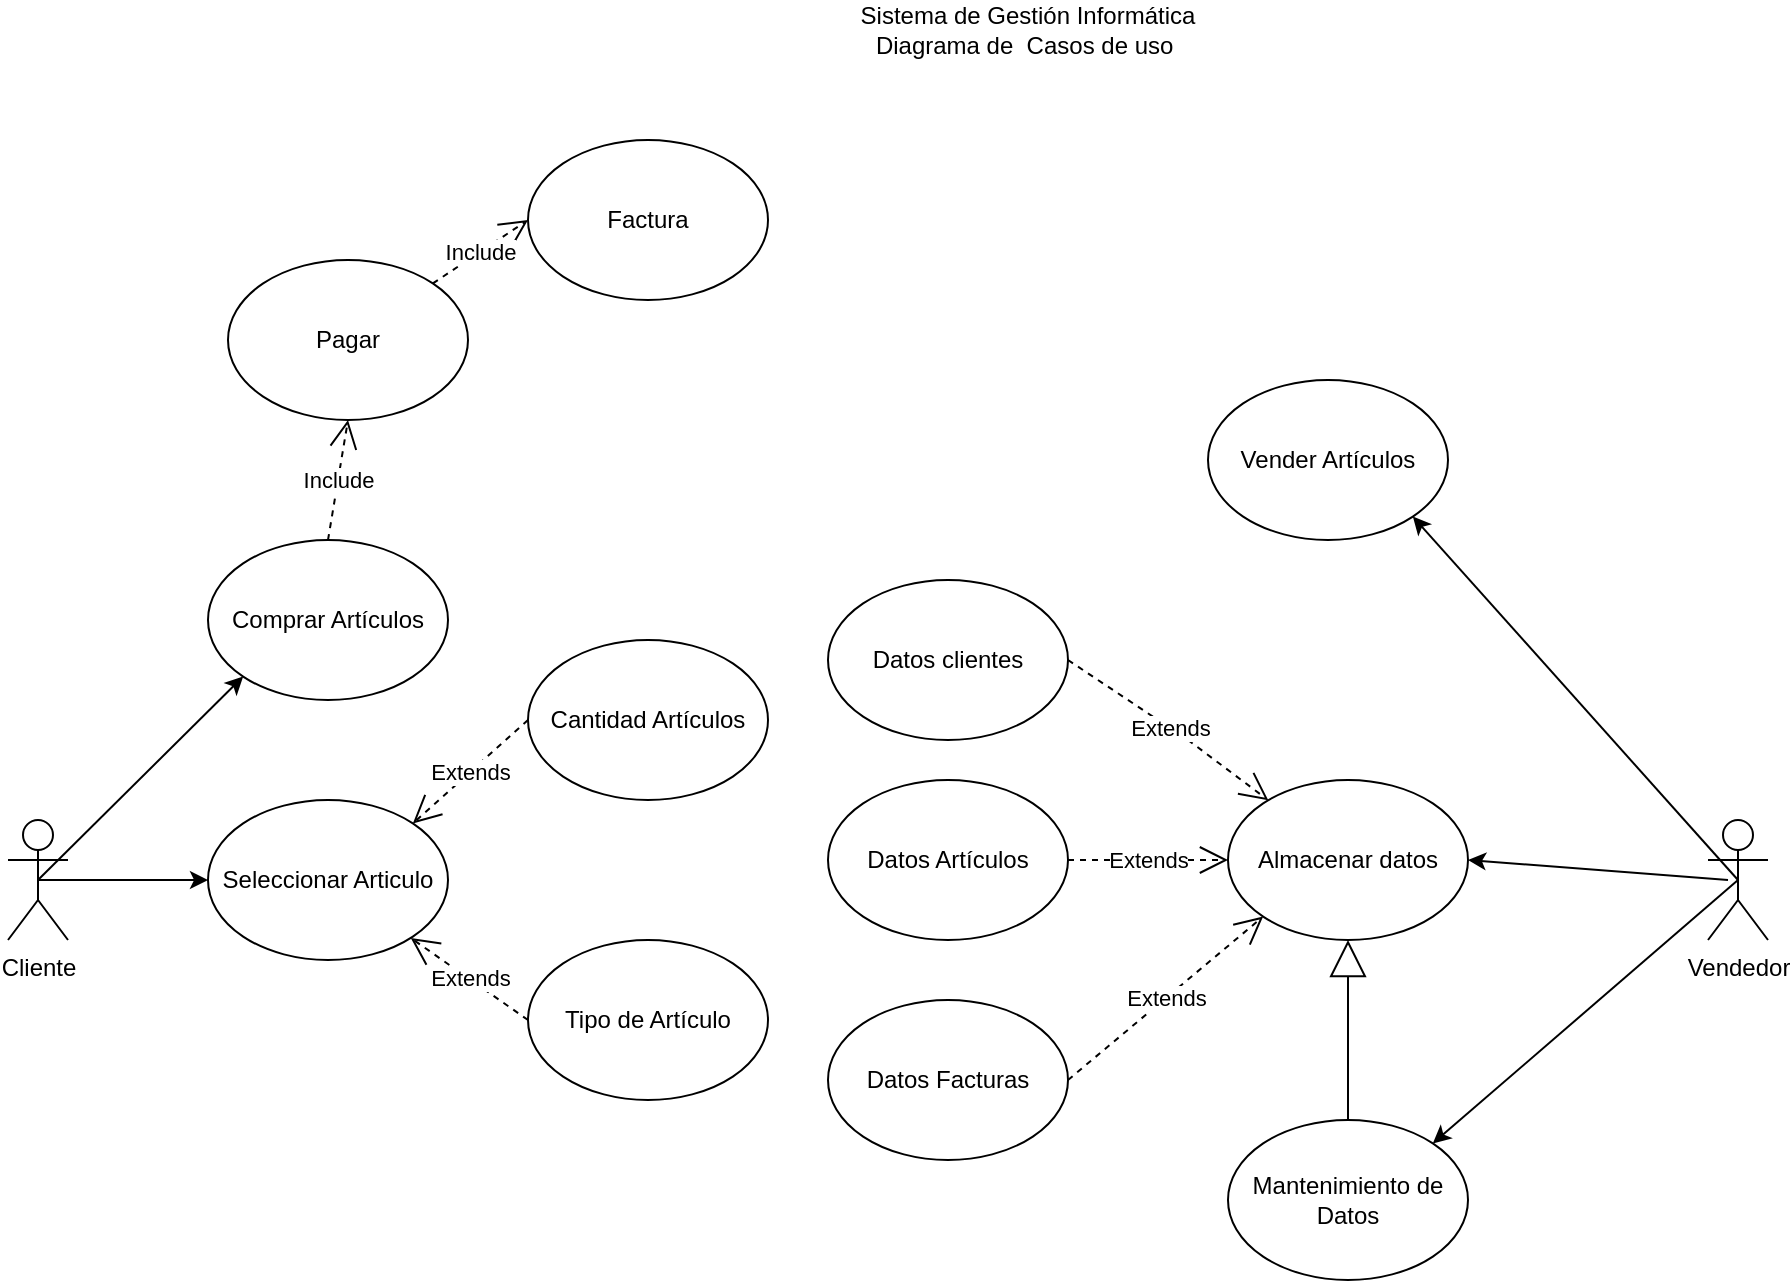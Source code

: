 <mxfile version="16.5.1" type="device"><diagram id="HxxridBuUnWu1Kt8p2wD" name="Página-1"><mxGraphModel dx="1102" dy="1025" grid="1" gridSize="10" guides="1" tooltips="1" connect="1" arrows="1" fold="1" page="1" pageScale="1" pageWidth="827" pageHeight="1169" math="0" shadow="0"><root><mxCell id="0"/><mxCell id="1" parent="0"/><mxCell id="GYk6xWr8zASkfC4AbhOi-1" value="Cliente" style="shape=umlActor;verticalLabelPosition=bottom;verticalAlign=top;html=1;outlineConnect=0;" vertex="1" parent="1"><mxGeometry x="60" y="470" width="30" height="60" as="geometry"/></mxCell><mxCell id="GYk6xWr8zASkfC4AbhOi-2" value="Vendedor" style="shape=umlActor;verticalLabelPosition=bottom;verticalAlign=top;html=1;outlineConnect=0;" vertex="1" parent="1"><mxGeometry x="910" y="470" width="30" height="60" as="geometry"/></mxCell><mxCell id="GYk6xWr8zASkfC4AbhOi-3" value="Comprar Artículos" style="ellipse;whiteSpace=wrap;html=1;" vertex="1" parent="1"><mxGeometry x="160" y="330" width="120" height="80" as="geometry"/></mxCell><mxCell id="GYk6xWr8zASkfC4AbhOi-5" value="Vender Artículos" style="ellipse;whiteSpace=wrap;html=1;" vertex="1" parent="1"><mxGeometry x="660" y="250" width="120" height="80" as="geometry"/></mxCell><mxCell id="GYk6xWr8zASkfC4AbhOi-6" value="" style="endArrow=classic;html=1;rounded=0;entryX=1;entryY=1;entryDx=0;entryDy=0;exitX=0.5;exitY=0.5;exitDx=0;exitDy=0;exitPerimeter=0;" edge="1" parent="1" source="GYk6xWr8zASkfC4AbhOi-2" target="GYk6xWr8zASkfC4AbhOi-5"><mxGeometry width="50" height="50" relative="1" as="geometry"><mxPoint x="460" y="650" as="sourcePoint"/><mxPoint x="720" y="340" as="targetPoint"/></mxGeometry></mxCell><mxCell id="GYk6xWr8zASkfC4AbhOi-7" value="Almacenar datos" style="ellipse;whiteSpace=wrap;html=1;" vertex="1" parent="1"><mxGeometry x="670" y="450" width="120" height="80" as="geometry"/></mxCell><mxCell id="GYk6xWr8zASkfC4AbhOi-8" value="Datos clientes" style="ellipse;whiteSpace=wrap;html=1;" vertex="1" parent="1"><mxGeometry x="470" y="350" width="120" height="80" as="geometry"/></mxCell><mxCell id="GYk6xWr8zASkfC4AbhOi-9" value="Datos Artículos" style="ellipse;whiteSpace=wrap;html=1;" vertex="1" parent="1"><mxGeometry x="470" y="450" width="120" height="80" as="geometry"/></mxCell><mxCell id="GYk6xWr8zASkfC4AbhOi-10" value="Datos Facturas" style="ellipse;whiteSpace=wrap;html=1;" vertex="1" parent="1"><mxGeometry x="470" y="560" width="120" height="80" as="geometry"/></mxCell><mxCell id="GYk6xWr8zASkfC4AbhOi-11" value="Extends" style="endArrow=open;endSize=12;dashed=1;html=1;rounded=0;exitX=1;exitY=0.5;exitDx=0;exitDy=0;" edge="1" parent="1" source="GYk6xWr8zASkfC4AbhOi-8" target="GYk6xWr8zASkfC4AbhOi-7"><mxGeometry width="160" relative="1" as="geometry"><mxPoint x="400" y="620" as="sourcePoint"/><mxPoint x="560" y="620" as="targetPoint"/><Array as="points"><mxPoint x="650" y="430"/></Array></mxGeometry></mxCell><mxCell id="GYk6xWr8zASkfC4AbhOi-14" value="Extends" style="endArrow=open;endSize=12;dashed=1;html=1;rounded=0;exitX=1;exitY=0.5;exitDx=0;exitDy=0;entryX=0;entryY=0.5;entryDx=0;entryDy=0;" edge="1" parent="1" source="GYk6xWr8zASkfC4AbhOi-9" target="GYk6xWr8zASkfC4AbhOi-7"><mxGeometry width="160" relative="1" as="geometry"><mxPoint x="400" y="620" as="sourcePoint"/><mxPoint x="650" y="600" as="targetPoint"/></mxGeometry></mxCell><mxCell id="GYk6xWr8zASkfC4AbhOi-15" value="Extends" style="endArrow=open;endSize=12;dashed=1;html=1;rounded=0;exitX=1;exitY=0.5;exitDx=0;exitDy=0;entryX=0;entryY=1;entryDx=0;entryDy=0;" edge="1" parent="1" source="GYk6xWr8zASkfC4AbhOi-10" target="GYk6xWr8zASkfC4AbhOi-7"><mxGeometry width="160" relative="1" as="geometry"><mxPoint x="680" y="610" as="sourcePoint"/><mxPoint x="760" y="610" as="targetPoint"/></mxGeometry></mxCell><mxCell id="GYk6xWr8zASkfC4AbhOi-16" value="" style="endArrow=classic;html=1;rounded=0;entryX=1;entryY=0.5;entryDx=0;entryDy=0;" edge="1" parent="1" target="GYk6xWr8zASkfC4AbhOi-7"><mxGeometry width="50" height="50" relative="1" as="geometry"><mxPoint x="920" y="500" as="sourcePoint"/><mxPoint x="510" y="600" as="targetPoint"/></mxGeometry></mxCell><mxCell id="GYk6xWr8zASkfC4AbhOi-18" value="Pagar" style="ellipse;whiteSpace=wrap;html=1;" vertex="1" parent="1"><mxGeometry x="170" y="190" width="120" height="80" as="geometry"/></mxCell><object label="Include" id="GYk6xWr8zASkfC4AbhOi-19"><mxCell style="endArrow=open;endSize=12;dashed=1;html=1;rounded=0;exitX=0.5;exitY=0;exitDx=0;exitDy=0;entryX=0.5;entryY=1;entryDx=0;entryDy=0;" edge="1" parent="1" source="GYk6xWr8zASkfC4AbhOi-3" target="GYk6xWr8zASkfC4AbhOi-18"><mxGeometry width="160" relative="1" as="geometry"><mxPoint x="330" y="620" as="sourcePoint"/><mxPoint x="270" y="780" as="targetPoint"/></mxGeometry></mxCell></object><mxCell id="GYk6xWr8zASkfC4AbhOi-21" value="Seleccionar Articulo" style="ellipse;whiteSpace=wrap;html=1;" vertex="1" parent="1"><mxGeometry x="160" y="460" width="120" height="80" as="geometry"/></mxCell><mxCell id="GYk6xWr8zASkfC4AbhOi-22" value="Cantidad Artículos" style="ellipse;whiteSpace=wrap;html=1;" vertex="1" parent="1"><mxGeometry x="320" y="380" width="120" height="80" as="geometry"/></mxCell><mxCell id="GYk6xWr8zASkfC4AbhOi-23" value="Tipo de Artículo" style="ellipse;whiteSpace=wrap;html=1;" vertex="1" parent="1"><mxGeometry x="320" y="530" width="120" height="80" as="geometry"/></mxCell><mxCell id="GYk6xWr8zASkfC4AbhOi-24" value="" style="endArrow=classic;html=1;rounded=0;exitX=0.5;exitY=0.5;exitDx=0;exitDy=0;exitPerimeter=0;entryX=0;entryY=1;entryDx=0;entryDy=0;" edge="1" parent="1" source="GYk6xWr8zASkfC4AbhOi-1" target="GYk6xWr8zASkfC4AbhOi-3"><mxGeometry width="50" height="50" relative="1" as="geometry"><mxPoint x="560" y="650" as="sourcePoint"/><mxPoint x="610" y="600" as="targetPoint"/></mxGeometry></mxCell><mxCell id="GYk6xWr8zASkfC4AbhOi-25" value="" style="endArrow=classic;html=1;rounded=0;exitX=0.5;exitY=0.5;exitDx=0;exitDy=0;exitPerimeter=0;entryX=0;entryY=0.5;entryDx=0;entryDy=0;" edge="1" parent="1" source="GYk6xWr8zASkfC4AbhOi-1" target="GYk6xWr8zASkfC4AbhOi-21"><mxGeometry width="50" height="50" relative="1" as="geometry"><mxPoint x="560" y="650" as="sourcePoint"/><mxPoint x="610" y="600" as="targetPoint"/></mxGeometry></mxCell><mxCell id="GYk6xWr8zASkfC4AbhOi-26" value="Extends" style="endArrow=open;endSize=12;dashed=1;html=1;rounded=0;exitX=0;exitY=0.5;exitDx=0;exitDy=0;entryX=1;entryY=0;entryDx=0;entryDy=0;" edge="1" parent="1" source="GYk6xWr8zASkfC4AbhOi-22" target="GYk6xWr8zASkfC4AbhOi-21"><mxGeometry width="160" relative="1" as="geometry"><mxPoint x="510" y="620" as="sourcePoint"/><mxPoint x="130" y="900" as="targetPoint"/></mxGeometry></mxCell><mxCell id="GYk6xWr8zASkfC4AbhOi-28" value="Extends" style="endArrow=open;endSize=12;dashed=1;html=1;rounded=0;exitX=0;exitY=0.5;exitDx=0;exitDy=0;" edge="1" parent="1" source="GYk6xWr8zASkfC4AbhOi-23" target="GYk6xWr8zASkfC4AbhOi-21"><mxGeometry width="160" relative="1" as="geometry"><mxPoint x="370" y="730" as="sourcePoint"/><mxPoint x="180" y="1160" as="targetPoint"/></mxGeometry></mxCell><mxCell id="GYk6xWr8zASkfC4AbhOi-29" value="Factura" style="ellipse;whiteSpace=wrap;html=1;" vertex="1" parent="1"><mxGeometry x="320" y="130" width="120" height="80" as="geometry"/></mxCell><object label="Include" id="GYk6xWr8zASkfC4AbhOi-30"><mxCell style="endArrow=open;endSize=12;dashed=1;html=1;rounded=0;exitX=1;exitY=0;exitDx=0;exitDy=0;entryX=0;entryY=0.5;entryDx=0;entryDy=0;" edge="1" parent="1" source="GYk6xWr8zASkfC4AbhOi-18" target="GYk6xWr8zASkfC4AbhOi-29"><mxGeometry width="160" relative="1" as="geometry"><mxPoint x="352.43" y="350" as="sourcePoint"/><mxPoint x="350.004" y="288.284" as="targetPoint"/></mxGeometry></mxCell></object><mxCell id="GYk6xWr8zASkfC4AbhOi-31" value="Mantenimiento de Datos" style="ellipse;whiteSpace=wrap;html=1;" vertex="1" parent="1"><mxGeometry x="670" y="620" width="120" height="80" as="geometry"/></mxCell><mxCell id="GYk6xWr8zASkfC4AbhOi-32" value="" style="endArrow=classic;html=1;rounded=0;entryX=1;entryY=0;entryDx=0;entryDy=0;exitX=0.5;exitY=0.5;exitDx=0;exitDy=0;exitPerimeter=0;" edge="1" parent="1" source="GYk6xWr8zASkfC4AbhOi-2" target="GYk6xWr8zASkfC4AbhOi-31"><mxGeometry width="50" height="50" relative="1" as="geometry"><mxPoint x="930" y="510" as="sourcePoint"/><mxPoint x="800" y="500" as="targetPoint"/></mxGeometry></mxCell><mxCell id="GYk6xWr8zASkfC4AbhOi-33" value="" style="endArrow=block;endSize=16;endFill=0;html=1;rounded=0;exitX=0.5;exitY=0;exitDx=0;exitDy=0;entryX=0.5;entryY=1;entryDx=0;entryDy=0;" edge="1" parent="1" source="GYk6xWr8zASkfC4AbhOi-31" target="GYk6xWr8zASkfC4AbhOi-7"><mxGeometry width="160" relative="1" as="geometry"><mxPoint x="510" y="410" as="sourcePoint"/><mxPoint x="670" y="410" as="targetPoint"/></mxGeometry></mxCell><mxCell id="GYk6xWr8zASkfC4AbhOi-34" value="Sistema de Gestión Informática&lt;br&gt;Diagrama de&amp;nbsp; Casos de uso&amp;nbsp;" style="text;html=1;strokeColor=none;fillColor=none;align=center;verticalAlign=middle;whiteSpace=wrap;rounded=0;" vertex="1" parent="1"><mxGeometry x="480" y="60" width="180" height="30" as="geometry"/></mxCell></root></mxGraphModel></diagram></mxfile>